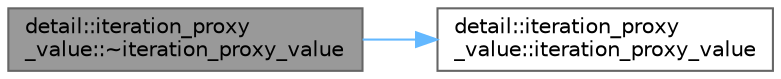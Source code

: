 digraph "detail::iteration_proxy_value::~iteration_proxy_value"
{
 // LATEX_PDF_SIZE
  bgcolor="transparent";
  edge [fontname=Helvetica,fontsize=10,labelfontname=Helvetica,labelfontsize=10];
  node [fontname=Helvetica,fontsize=10,shape=box,height=0.2,width=0.4];
  rankdir="LR";
  Node1 [id="Node000001",label="detail::iteration_proxy\l_value::~iteration_proxy_value",height=0.2,width=0.4,color="gray40", fillcolor="grey60", style="filled", fontcolor="black",tooltip=" "];
  Node1 -> Node2 [id="edge2_Node000001_Node000002",color="steelblue1",style="solid",tooltip=" "];
  Node2 [id="Node000002",label="detail::iteration_proxy\l_value::iteration_proxy_value",height=0.2,width=0.4,color="grey40", fillcolor="white", style="filled",URL="$classdetail_1_1iteration__proxy__value.html#a5b580524bbd63f3cf538b96ca156a666",tooltip=" "];
}
